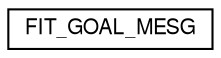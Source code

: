 digraph "Graphical Class Hierarchy"
{
  edge [fontname="FreeSans",fontsize="10",labelfontname="FreeSans",labelfontsize="10"];
  node [fontname="FreeSans",fontsize="10",shape=record];
  rankdir="LR";
  Node1 [label="FIT_GOAL_MESG",height=0.2,width=0.4,color="black", fillcolor="white", style="filled",URL="$struct_f_i_t___g_o_a_l___m_e_s_g.html"];
}
